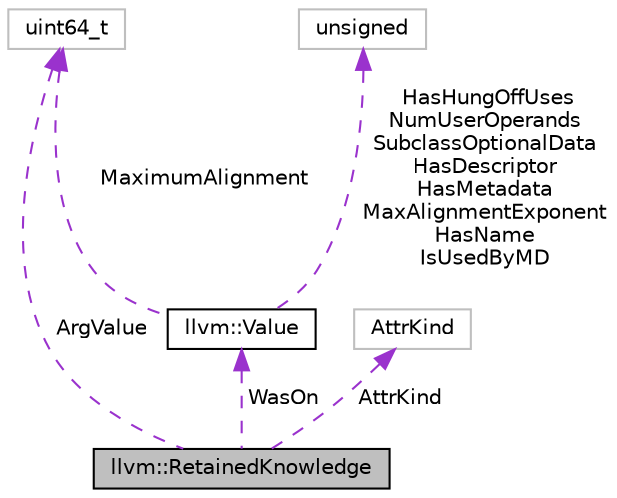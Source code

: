 digraph "llvm::RetainedKnowledge"
{
 // LATEX_PDF_SIZE
  bgcolor="transparent";
  edge [fontname="Helvetica",fontsize="10",labelfontname="Helvetica",labelfontsize="10"];
  node [fontname="Helvetica",fontsize="10",shape=record];
  Node1 [label="llvm::RetainedKnowledge",height=0.2,width=0.4,color="black", fillcolor="grey75", style="filled", fontcolor="black",tooltip="Represent one information held inside an operand bundle of an llvm.assume."];
  Node2 -> Node1 [dir="back",color="darkorchid3",fontsize="10",style="dashed",label=" ArgValue" ,fontname="Helvetica"];
  Node2 [label="uint64_t",height=0.2,width=0.4,color="grey75",tooltip=" "];
  Node3 -> Node1 [dir="back",color="darkorchid3",fontsize="10",style="dashed",label=" WasOn" ,fontname="Helvetica"];
  Node3 [label="llvm::Value",height=0.2,width=0.4,color="black",URL="$classllvm_1_1Value.html",tooltip="LLVM Value Representation."];
  Node2 -> Node3 [dir="back",color="darkorchid3",fontsize="10",style="dashed",label=" MaximumAlignment" ,fontname="Helvetica"];
  Node4 -> Node3 [dir="back",color="darkorchid3",fontsize="10",style="dashed",label=" HasHungOffUses\nNumUserOperands\nSubclassOptionalData\nHasDescriptor\nHasMetadata\nMaxAlignmentExponent\nHasName\nIsUsedByMD" ,fontname="Helvetica"];
  Node4 [label="unsigned",height=0.2,width=0.4,color="grey75",tooltip=" "];
  Node5 -> Node1 [dir="back",color="darkorchid3",fontsize="10",style="dashed",label=" AttrKind" ,fontname="Helvetica"];
  Node5 [label="AttrKind",height=0.2,width=0.4,color="grey75",tooltip=" "];
}

